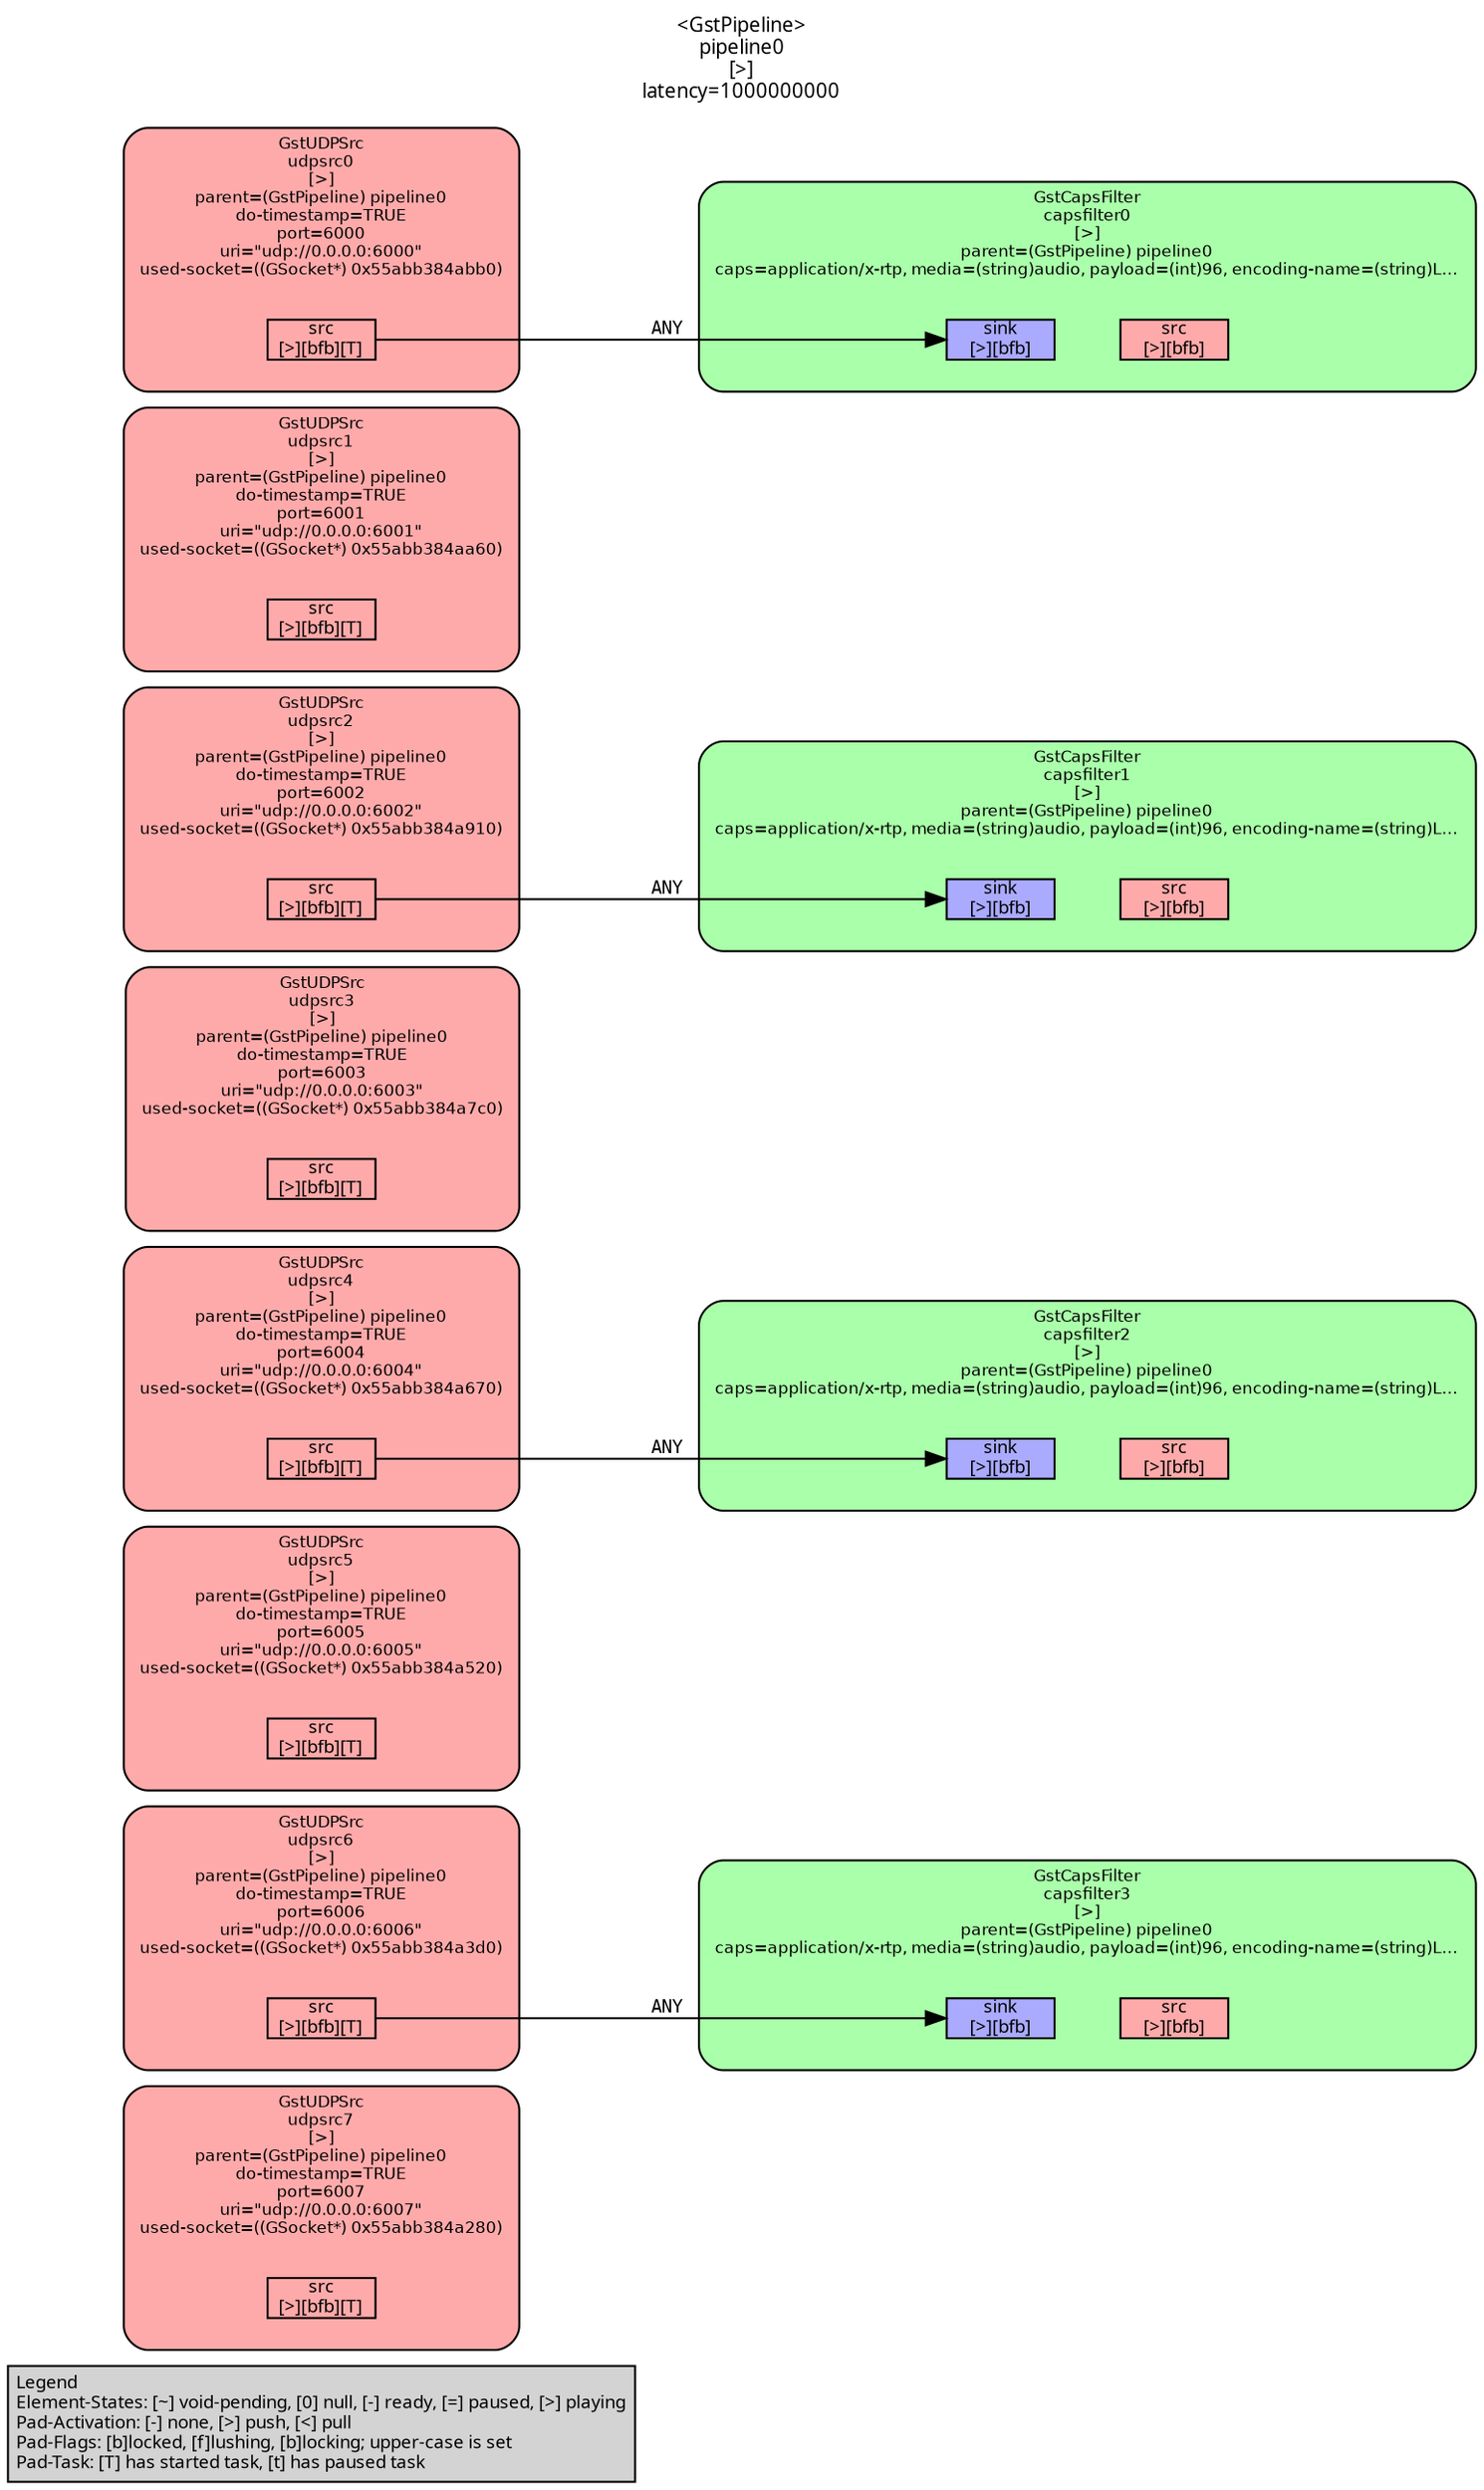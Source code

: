 digraph pipeline {
  rankdir=LR;
  fontname="sans";
  fontsize="10";
  labelloc=t;
  nodesep=.1;
  ranksep=.2;
  label="<GstPipeline>\npipeline0\n[>]\nlatency=1000000000";
  node [style="filled,rounded", shape=box, fontsize="9", fontname="sans", margin="0.0,0.0"];
  edge [labelfontsize="6", fontsize="9", fontname="monospace"];
  
  legend [
    pos="0,0!",
    margin="0.05,0.05",
    style="filled",
    label="Legend\lElement-States: [~] void-pending, [0] null, [-] ready, [=] paused, [>] playing\lPad-Activation: [-] none, [>] push, [<] pull\lPad-Flags: [b]locked, [f]lushing, [b]locking; upper-case is set\lPad-Task: [T] has started task, [t] has paused task\l",
  ];
  subgraph cluster_udpsrc7_0x55abb3882e20 {
    fontname="Bitstream Vera Sans";
    fontsize="8";
    style="filled,rounded";
    color=black;
    label="GstUDPSrc\nudpsrc7\n[>]\nparent=(GstPipeline) pipeline0\ndo-timestamp=TRUE\nport=6007\nuri=\"udp://0.0.0.0:6007\"\nused-socket=((GSocket*) 0x55abb384a280)";
    subgraph cluster_udpsrc7_0x55abb3882e20_src {
      label="";
      style="invis";
      udpsrc7_0x55abb3882e20_src_0x55abb3880df0 [color=black, fillcolor="#ffaaaa", label="src\n[>][bfb][T]", height="0.2", style="filled,solid"];
    }

    fillcolor="#ffaaaa";
  }

  subgraph cluster_udpsrc6_0x55abb38828d0 {
    fontname="Bitstream Vera Sans";
    fontsize="8";
    style="filled,rounded";
    color=black;
    label="GstUDPSrc\nudpsrc6\n[>]\nparent=(GstPipeline) pipeline0\ndo-timestamp=TRUE\nport=6006\nuri=\"udp://0.0.0.0:6006\"\nused-socket=((GSocket*) 0x55abb384a3d0)";
    subgraph cluster_udpsrc6_0x55abb38828d0_src {
      label="";
      style="invis";
      udpsrc6_0x55abb38828d0_src_0x55abb3880bb0 [color=black, fillcolor="#ffaaaa", label="src\n[>][bfb][T]", height="0.2", style="filled,solid"];
    }

    fillcolor="#ffaaaa";
  }

  udpsrc6_0x55abb38828d0_src_0x55abb3880bb0 -> capsfilter3_0x55abb385eb50_sink_0x55abb3880730 [label="ANY"]
  subgraph cluster_capsfilter3_0x55abb385eb50 {
    fontname="Bitstream Vera Sans";
    fontsize="8";
    style="filled,rounded";
    color=black;
    label="GstCapsFilter\ncapsfilter3\n[>]\nparent=(GstPipeline) pipeline0\ncaps=application/x-rtp, media=(string)audio, payload=(int)96, encoding-name=(string)L…";
    subgraph cluster_capsfilter3_0x55abb385eb50_sink {
      label="";
      style="invis";
      capsfilter3_0x55abb385eb50_sink_0x55abb3880730 [color=black, fillcolor="#aaaaff", label="sink\n[>][bfb]", height="0.2", style="filled,solid"];
    }

    subgraph cluster_capsfilter3_0x55abb385eb50_src {
      label="";
      style="invis";
      capsfilter3_0x55abb385eb50_src_0x55abb3880970 [color=black, fillcolor="#ffaaaa", label="src\n[>][bfb]", height="0.2", style="filled,solid"];
    }

    capsfilter3_0x55abb385eb50_sink_0x55abb3880730 -> capsfilter3_0x55abb385eb50_src_0x55abb3880970 [style="invis"];
    fillcolor="#aaffaa";
  }

  subgraph cluster_udpsrc5_0x55abb387c910 {
    fontname="Bitstream Vera Sans";
    fontsize="8";
    style="filled,rounded";
    color=black;
    label="GstUDPSrc\nudpsrc5\n[>]\nparent=(GstPipeline) pipeline0\ndo-timestamp=TRUE\nport=6005\nuri=\"udp://0.0.0.0:6005\"\nused-socket=((GSocket*) 0x55abb384a520)";
    subgraph cluster_udpsrc5_0x55abb387c910_src {
      label="";
      style="invis";
      udpsrc5_0x55abb387c910_src_0x55abb38776f0 [color=black, fillcolor="#ffaaaa", label="src\n[>][bfb][T]", height="0.2", style="filled,solid"];
    }

    fillcolor="#ffaaaa";
  }

  subgraph cluster_udpsrc4_0x55abb387c220 {
    fontname="Bitstream Vera Sans";
    fontsize="8";
    style="filled,rounded";
    color=black;
    label="GstUDPSrc\nudpsrc4\n[>]\nparent=(GstPipeline) pipeline0\ndo-timestamp=TRUE\nport=6004\nuri=\"udp://0.0.0.0:6004\"\nused-socket=((GSocket*) 0x55abb384a670)";
    subgraph cluster_udpsrc4_0x55abb387c220_src {
      label="";
      style="invis";
      udpsrc4_0x55abb387c220_src_0x55abb38774b0 [color=black, fillcolor="#ffaaaa", label="src\n[>][bfb][T]", height="0.2", style="filled,solid"];
    }

    fillcolor="#ffaaaa";
  }

  udpsrc4_0x55abb387c220_src_0x55abb38774b0 -> capsfilter2_0x55abb385e810_sink_0x55abb3877030 [label="ANY"]
  subgraph cluster_capsfilter2_0x55abb385e810 {
    fontname="Bitstream Vera Sans";
    fontsize="8";
    style="filled,rounded";
    color=black;
    label="GstCapsFilter\ncapsfilter2\n[>]\nparent=(GstPipeline) pipeline0\ncaps=application/x-rtp, media=(string)audio, payload=(int)96, encoding-name=(string)L…";
    subgraph cluster_capsfilter2_0x55abb385e810_sink {
      label="";
      style="invis";
      capsfilter2_0x55abb385e810_sink_0x55abb3877030 [color=black, fillcolor="#aaaaff", label="sink\n[>][bfb]", height="0.2", style="filled,solid"];
    }

    subgraph cluster_capsfilter2_0x55abb385e810_src {
      label="";
      style="invis";
      capsfilter2_0x55abb385e810_src_0x55abb3877270 [color=black, fillcolor="#ffaaaa", label="src\n[>][bfb]", height="0.2", style="filled,solid"];
    }

    capsfilter2_0x55abb385e810_sink_0x55abb3877030 -> capsfilter2_0x55abb385e810_src_0x55abb3877270 [style="invis"];
    fillcolor="#aaffaa";
  }

  subgraph cluster_udpsrc3_0x55abb38780d0 {
    fontname="Bitstream Vera Sans";
    fontsize="8";
    style="filled,rounded";
    color=black;
    label="GstUDPSrc\nudpsrc3\n[>]\nparent=(GstPipeline) pipeline0\ndo-timestamp=TRUE\nport=6003\nuri=\"udp://0.0.0.0:6003\"\nused-socket=((GSocket*) 0x55abb384a7c0)";
    subgraph cluster_udpsrc3_0x55abb38780d0_src {
      label="";
      style="invis";
      udpsrc3_0x55abb38780d0_src_0x55abb3876070 [color=black, fillcolor="#ffaaaa", label="src\n[>][bfb][T]", height="0.2", style="filled,solid"];
    }

    fillcolor="#ffaaaa";
  }

  subgraph cluster_udpsrc2_0x55abb3873520 {
    fontname="Bitstream Vera Sans";
    fontsize="8";
    style="filled,rounded";
    color=black;
    label="GstUDPSrc\nudpsrc2\n[>]\nparent=(GstPipeline) pipeline0\ndo-timestamp=TRUE\nport=6002\nuri=\"udp://0.0.0.0:6002\"\nused-socket=((GSocket*) 0x55abb384a910)";
    subgraph cluster_udpsrc2_0x55abb3873520_src {
      label="";
      style="invis";
      udpsrc2_0x55abb3873520_src_0x55abb3845d90 [color=black, fillcolor="#ffaaaa", label="src\n[>][bfb][T]", height="0.2", style="filled,solid"];
    }

    fillcolor="#ffaaaa";
  }

  udpsrc2_0x55abb3873520_src_0x55abb3845d90 -> capsfilter1_0x55abb385e4d0_sink_0x55abb3845910 [label="ANY"]
  subgraph cluster_capsfilter1_0x55abb385e4d0 {
    fontname="Bitstream Vera Sans";
    fontsize="8";
    style="filled,rounded";
    color=black;
    label="GstCapsFilter\ncapsfilter1\n[>]\nparent=(GstPipeline) pipeline0\ncaps=application/x-rtp, media=(string)audio, payload=(int)96, encoding-name=(string)L…";
    subgraph cluster_capsfilter1_0x55abb385e4d0_sink {
      label="";
      style="invis";
      capsfilter1_0x55abb385e4d0_sink_0x55abb3845910 [color=black, fillcolor="#aaaaff", label="sink\n[>][bfb]", height="0.2", style="filled,solid"];
    }

    subgraph cluster_capsfilter1_0x55abb385e4d0_src {
      label="";
      style="invis";
      capsfilter1_0x55abb385e4d0_src_0x55abb3845b50 [color=black, fillcolor="#ffaaaa", label="src\n[>][bfb]", height="0.2", style="filled,solid"];
    }

    capsfilter1_0x55abb385e4d0_sink_0x55abb3845910 -> capsfilter1_0x55abb385e4d0_src_0x55abb3845b50 [style="invis"];
    fillcolor="#aaffaa";
  }

  subgraph cluster_udpsrc1_0x55abb36642d0 {
    fontname="Bitstream Vera Sans";
    fontsize="8";
    style="filled,rounded";
    color=black;
    label="GstUDPSrc\nudpsrc1\n[>]\nparent=(GstPipeline) pipeline0\ndo-timestamp=TRUE\nport=6001\nuri=\"udp://0.0.0.0:6001\"\nused-socket=((GSocket*) 0x55abb384aa60)";
    subgraph cluster_udpsrc1_0x55abb36642d0_src {
      label="";
      style="invis";
      udpsrc1_0x55abb36642d0_src_0x55abb3844950 [color=black, fillcolor="#ffaaaa", label="src\n[>][bfb][T]", height="0.2", style="filled,solid"];
    }

    fillcolor="#ffaaaa";
  }

  subgraph cluster_udpsrc0_0x55abb3663ae0 {
    fontname="Bitstream Vera Sans";
    fontsize="8";
    style="filled,rounded";
    color=black;
    label="GstUDPSrc\nudpsrc0\n[>]\nparent=(GstPipeline) pipeline0\ndo-timestamp=TRUE\nport=6000\nuri=\"udp://0.0.0.0:6000\"\nused-socket=((GSocket*) 0x55abb384abb0)";
    subgraph cluster_udpsrc0_0x55abb3663ae0_src {
      label="";
      style="invis";
      udpsrc0_0x55abb3663ae0_src_0x55abb3844710 [color=black, fillcolor="#ffaaaa", label="src\n[>][bfb][T]", height="0.2", style="filled,solid"];
    }

    fillcolor="#ffaaaa";
  }

  udpsrc0_0x55abb3663ae0_src_0x55abb3844710 -> capsfilter0_0x55abb385e190_sink_0x55abb3844290 [label="ANY"]
  subgraph cluster_capsfilter0_0x55abb385e190 {
    fontname="Bitstream Vera Sans";
    fontsize="8";
    style="filled,rounded";
    color=black;
    label="GstCapsFilter\ncapsfilter0\n[>]\nparent=(GstPipeline) pipeline0\ncaps=application/x-rtp, media=(string)audio, payload=(int)96, encoding-name=(string)L…";
    subgraph cluster_capsfilter0_0x55abb385e190_sink {
      label="";
      style="invis";
      capsfilter0_0x55abb385e190_sink_0x55abb3844290 [color=black, fillcolor="#aaaaff", label="sink\n[>][bfb]", height="0.2", style="filled,solid"];
    }

    subgraph cluster_capsfilter0_0x55abb385e190_src {
      label="";
      style="invis";
      capsfilter0_0x55abb385e190_src_0x55abb38444d0 [color=black, fillcolor="#ffaaaa", label="src\n[>][bfb]", height="0.2", style="filled,solid"];
    }

    capsfilter0_0x55abb385e190_sink_0x55abb3844290 -> capsfilter0_0x55abb385e190_src_0x55abb38444d0 [style="invis"];
    fillcolor="#aaffaa";
  }

}
